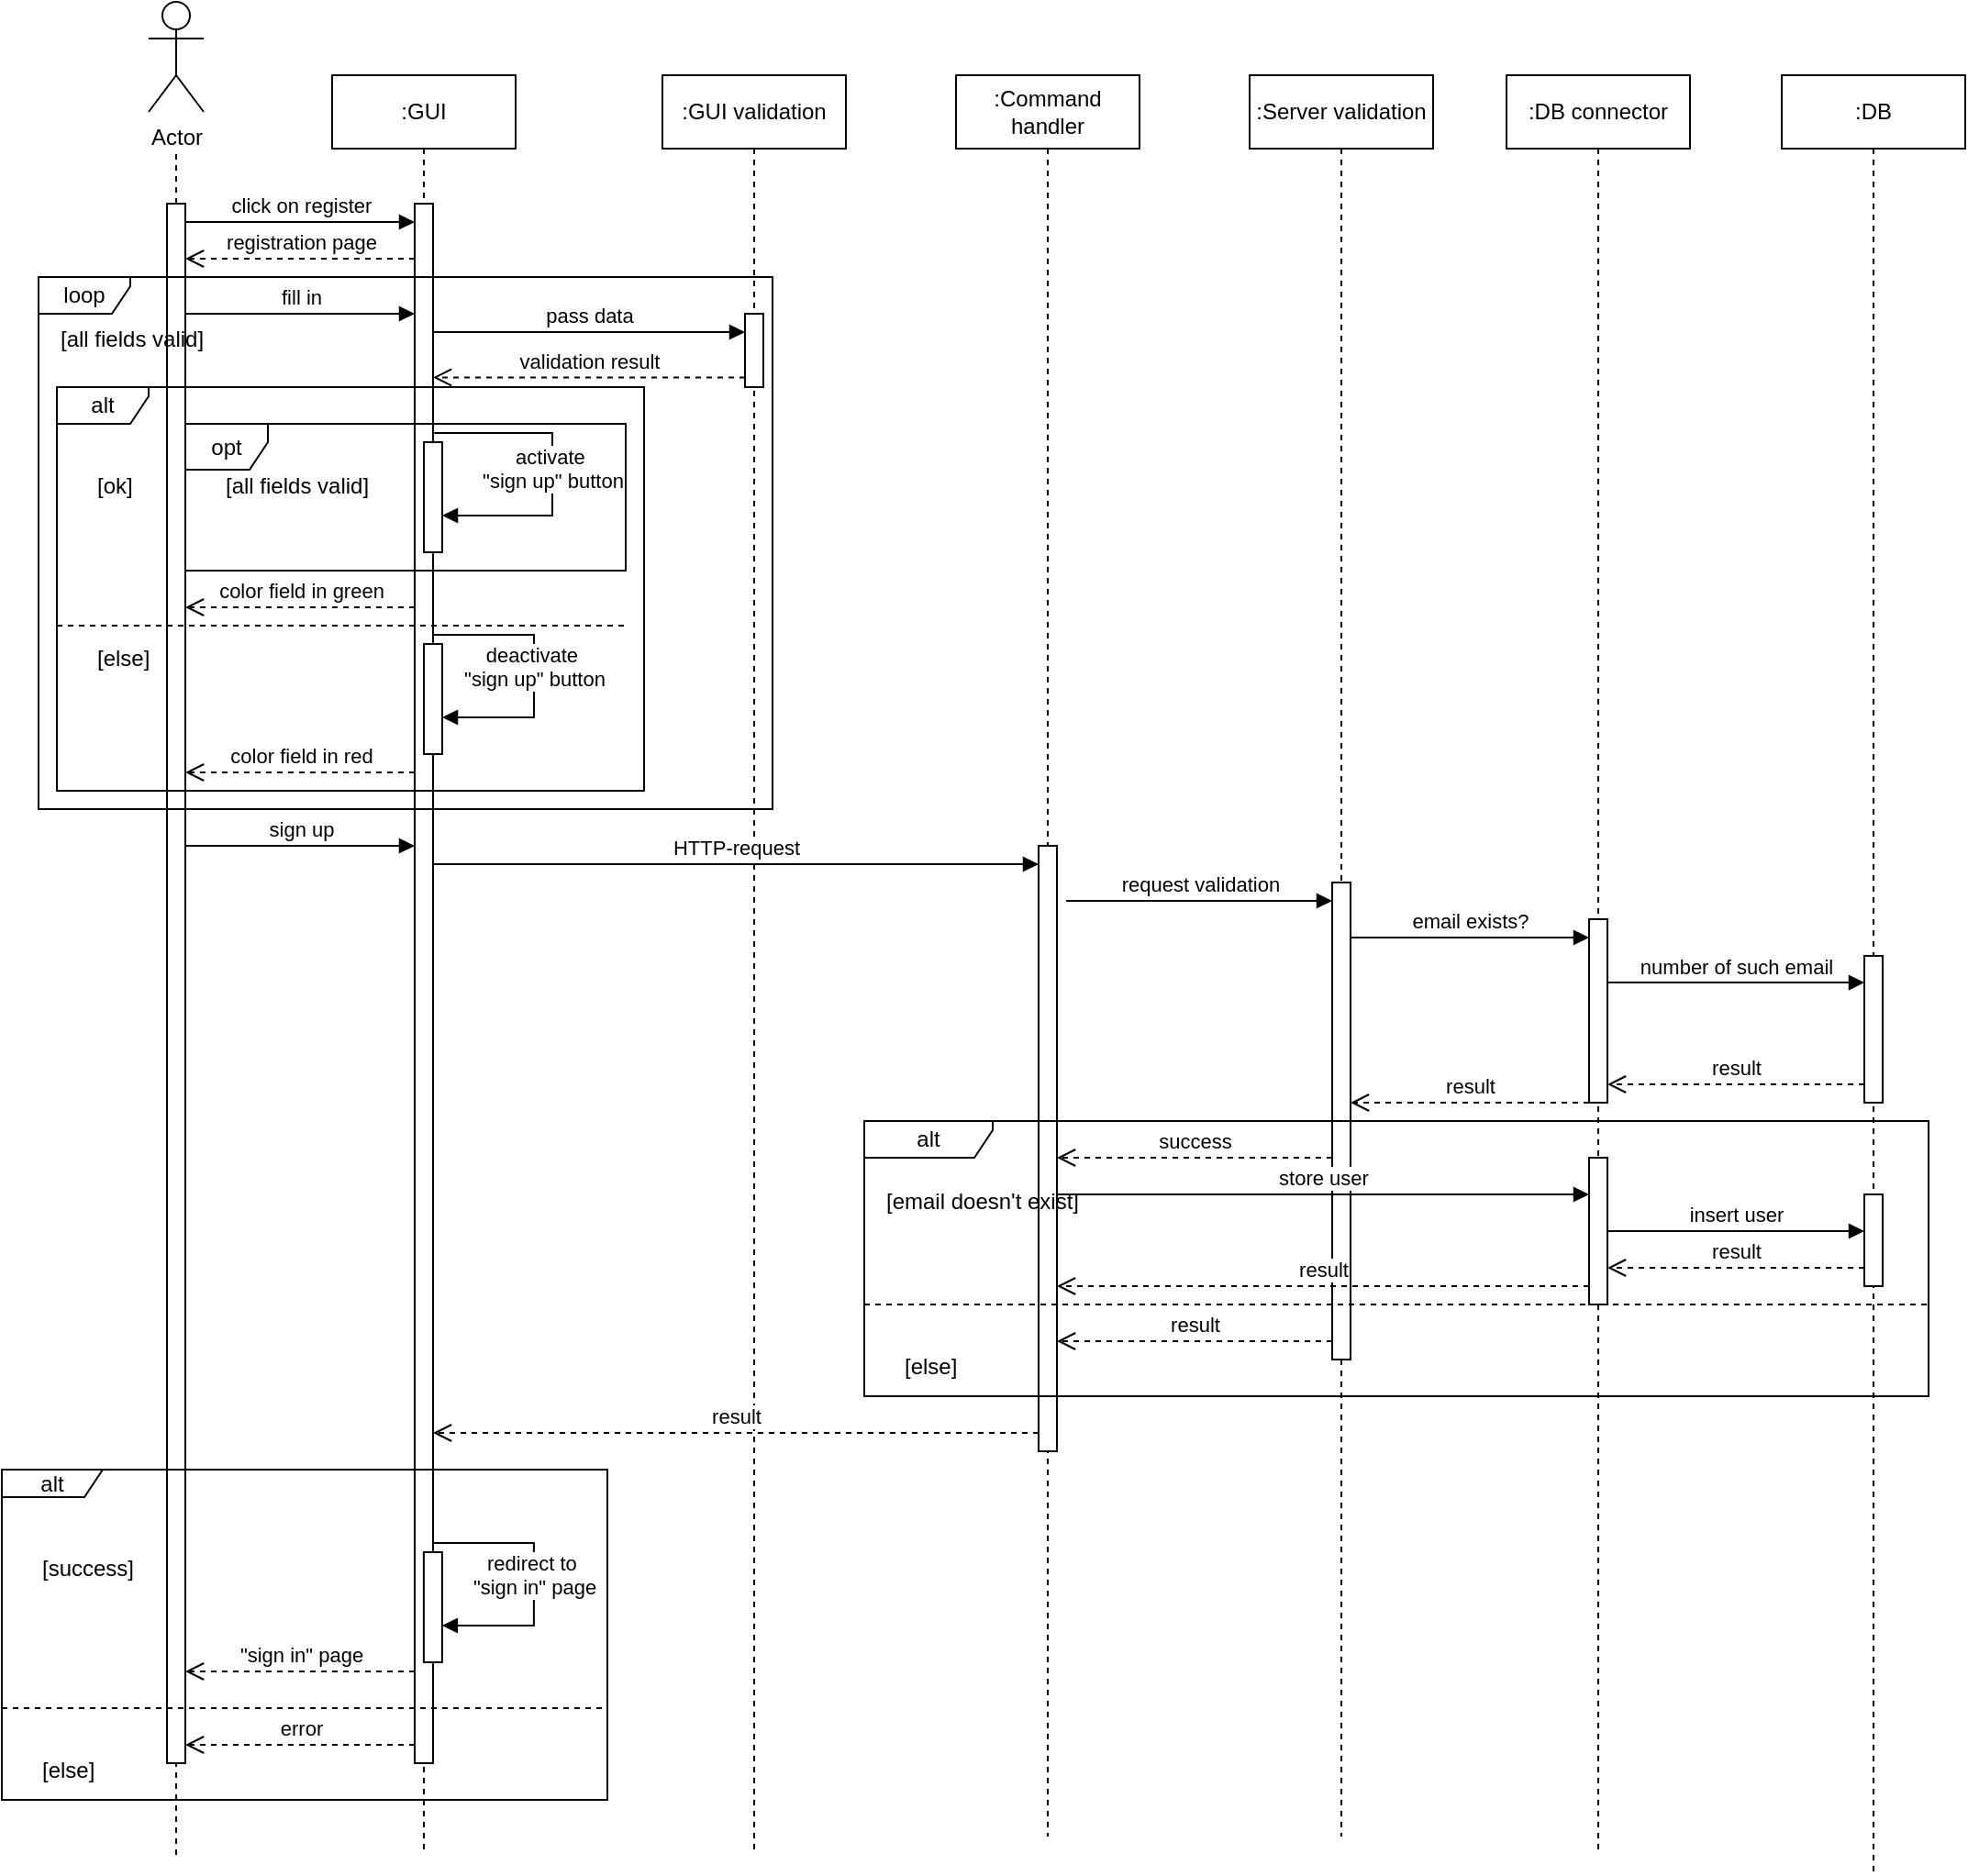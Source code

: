 <mxfile version="24.0.4" type="device">
  <diagram name="Page-1" id="2YBvvXClWsGukQMizWep">
    <mxGraphModel dx="2284" dy="1954" grid="1" gridSize="10" guides="1" tooltips="1" connect="1" arrows="1" fold="1" page="1" pageScale="1" pageWidth="850" pageHeight="1100" math="0" shadow="0">
      <root>
        <mxCell id="0" />
        <mxCell id="1" parent="0" />
        <mxCell id="aM9ryv3xv72pqoxQDRHE-1" value=":GUI" style="shape=umlLifeline;perimeter=lifelinePerimeter;whiteSpace=wrap;html=1;container=0;dropTarget=0;collapsible=0;recursiveResize=0;outlineConnect=0;portConstraint=eastwest;newEdgeStyle={&quot;edgeStyle&quot;:&quot;elbowEdgeStyle&quot;,&quot;elbow&quot;:&quot;vertical&quot;,&quot;curved&quot;:0,&quot;rounded&quot;:0};" parent="1" vertex="1">
          <mxGeometry x="40" y="30" width="100" height="970" as="geometry" />
        </mxCell>
        <mxCell id="aM9ryv3xv72pqoxQDRHE-2" value="" style="html=1;points=[];perimeter=orthogonalPerimeter;outlineConnect=0;targetShapes=umlLifeline;portConstraint=eastwest;newEdgeStyle={&quot;edgeStyle&quot;:&quot;elbowEdgeStyle&quot;,&quot;elbow&quot;:&quot;vertical&quot;,&quot;curved&quot;:0,&quot;rounded&quot;:0};" parent="aM9ryv3xv72pqoxQDRHE-1" vertex="1">
          <mxGeometry x="45" y="70" width="10" height="850" as="geometry" />
        </mxCell>
        <mxCell id="BkvkmUMkXavDiM1oEpL3-14" value="" style="html=1;points=[];perimeter=orthogonalPerimeter;outlineConnect=0;targetShapes=umlLifeline;portConstraint=eastwest;newEdgeStyle={&quot;edgeStyle&quot;:&quot;elbowEdgeStyle&quot;,&quot;elbow&quot;:&quot;vertical&quot;,&quot;curved&quot;:0,&quot;rounded&quot;:0};" parent="aM9ryv3xv72pqoxQDRHE-1" vertex="1">
          <mxGeometry x="50" y="200" width="10" height="60" as="geometry" />
        </mxCell>
        <mxCell id="BkvkmUMkXavDiM1oEpL3-13" value="activate&amp;nbsp;&lt;div&gt;&quot;sign up&quot; button&lt;/div&gt;" style="html=1;verticalAlign=bottom;endArrow=block;edgeStyle=orthogonalEdgeStyle;elbow=horizontal;rounded=0;" parent="aM9ryv3xv72pqoxQDRHE-1" source="aM9ryv3xv72pqoxQDRHE-2" target="BkvkmUMkXavDiM1oEpL3-14" edge="1">
          <mxGeometry x="0.176" relative="1" as="geometry">
            <mxPoint x="95" y="194.97" as="sourcePoint" />
            <Array as="points">
              <mxPoint x="120" y="195" />
              <mxPoint x="120" y="240" />
            </Array>
            <mxPoint x="100" y="259.999" as="targetPoint" />
            <mxPoint as="offset" />
          </mxGeometry>
        </mxCell>
        <mxCell id="aM9ryv3xv72pqoxQDRHE-5" value=":GUI validation" style="shape=umlLifeline;perimeter=lifelinePerimeter;whiteSpace=wrap;html=1;container=0;dropTarget=0;collapsible=0;recursiveResize=0;outlineConnect=0;portConstraint=eastwest;newEdgeStyle={&quot;edgeStyle&quot;:&quot;elbowEdgeStyle&quot;,&quot;elbow&quot;:&quot;vertical&quot;,&quot;curved&quot;:0,&quot;rounded&quot;:0};" parent="1" vertex="1">
          <mxGeometry x="220" y="30" width="100" height="970" as="geometry" />
        </mxCell>
        <mxCell id="aM9ryv3xv72pqoxQDRHE-6" value="" style="html=1;points=[];perimeter=orthogonalPerimeter;outlineConnect=0;targetShapes=umlLifeline;portConstraint=eastwest;newEdgeStyle={&quot;edgeStyle&quot;:&quot;elbowEdgeStyle&quot;,&quot;elbow&quot;:&quot;vertical&quot;,&quot;curved&quot;:0,&quot;rounded&quot;:0};" parent="aM9ryv3xv72pqoxQDRHE-5" vertex="1">
          <mxGeometry x="45" y="130" width="10" height="40" as="geometry" />
        </mxCell>
        <mxCell id="QLpWfq_dHeG4VFFPkYtZ-1" value="Actor" style="shape=umlActor;verticalLabelPosition=bottom;verticalAlign=top;html=1;outlineConnect=0;" parent="1" vertex="1">
          <mxGeometry x="-60" y="-10" width="30" height="60" as="geometry" />
        </mxCell>
        <mxCell id="QLpWfq_dHeG4VFFPkYtZ-3" value="" style="endArrow=none;dashed=1;html=1;rounded=0;" parent="1" source="BkvkmUMkXavDiM1oEpL3-1" edge="1">
          <mxGeometry width="50" height="50" relative="1" as="geometry">
            <mxPoint x="-45" y="620" as="sourcePoint" />
            <mxPoint x="-45" y="70" as="targetPoint" />
          </mxGeometry>
        </mxCell>
        <mxCell id="QLpWfq_dHeG4VFFPkYtZ-4" value=":Command handler" style="shape=umlLifeline;perimeter=lifelinePerimeter;whiteSpace=wrap;html=1;container=0;dropTarget=0;collapsible=0;recursiveResize=0;outlineConnect=0;portConstraint=eastwest;newEdgeStyle={&quot;edgeStyle&quot;:&quot;elbowEdgeStyle&quot;,&quot;elbow&quot;:&quot;vertical&quot;,&quot;curved&quot;:0,&quot;rounded&quot;:0};" parent="1" vertex="1">
          <mxGeometry x="380" y="30" width="100" height="960" as="geometry" />
        </mxCell>
        <mxCell id="QLpWfq_dHeG4VFFPkYtZ-5" value="" style="html=1;points=[];perimeter=orthogonalPerimeter;outlineConnect=0;targetShapes=umlLifeline;portConstraint=eastwest;newEdgeStyle={&quot;edgeStyle&quot;:&quot;elbowEdgeStyle&quot;,&quot;elbow&quot;:&quot;vertical&quot;,&quot;curved&quot;:0,&quot;rounded&quot;:0};" parent="QLpWfq_dHeG4VFFPkYtZ-4" vertex="1">
          <mxGeometry x="45" y="420" width="10" height="330" as="geometry" />
        </mxCell>
        <mxCell id="QLpWfq_dHeG4VFFPkYtZ-6" value=":Server validation" style="shape=umlLifeline;perimeter=lifelinePerimeter;whiteSpace=wrap;html=1;container=0;dropTarget=0;collapsible=0;recursiveResize=0;outlineConnect=0;portConstraint=eastwest;newEdgeStyle={&quot;edgeStyle&quot;:&quot;elbowEdgeStyle&quot;,&quot;elbow&quot;:&quot;vertical&quot;,&quot;curved&quot;:0,&quot;rounded&quot;:0};" parent="1" vertex="1">
          <mxGeometry x="540" y="30" width="100" height="960" as="geometry" />
        </mxCell>
        <mxCell id="QLpWfq_dHeG4VFFPkYtZ-7" value="" style="html=1;points=[];perimeter=orthogonalPerimeter;outlineConnect=0;targetShapes=umlLifeline;portConstraint=eastwest;newEdgeStyle={&quot;edgeStyle&quot;:&quot;elbowEdgeStyle&quot;,&quot;elbow&quot;:&quot;vertical&quot;,&quot;curved&quot;:0,&quot;rounded&quot;:0};" parent="QLpWfq_dHeG4VFFPkYtZ-6" vertex="1">
          <mxGeometry x="45" y="440" width="10" height="260" as="geometry" />
        </mxCell>
        <mxCell id="QLpWfq_dHeG4VFFPkYtZ-8" value=":DB connector" style="shape=umlLifeline;perimeter=lifelinePerimeter;whiteSpace=wrap;html=1;container=0;dropTarget=0;collapsible=0;recursiveResize=0;outlineConnect=0;portConstraint=eastwest;newEdgeStyle={&quot;edgeStyle&quot;:&quot;elbowEdgeStyle&quot;,&quot;elbow&quot;:&quot;vertical&quot;,&quot;curved&quot;:0,&quot;rounded&quot;:0};" parent="1" vertex="1">
          <mxGeometry x="680" y="30" width="100" height="970" as="geometry" />
        </mxCell>
        <mxCell id="QLpWfq_dHeG4VFFPkYtZ-9" value="" style="html=1;points=[];perimeter=orthogonalPerimeter;outlineConnect=0;targetShapes=umlLifeline;portConstraint=eastwest;newEdgeStyle={&quot;edgeStyle&quot;:&quot;elbowEdgeStyle&quot;,&quot;elbow&quot;:&quot;vertical&quot;,&quot;curved&quot;:0,&quot;rounded&quot;:0};" parent="QLpWfq_dHeG4VFFPkYtZ-8" vertex="1">
          <mxGeometry x="45" y="460" width="10" height="100" as="geometry" />
        </mxCell>
        <mxCell id="BkvkmUMkXavDiM1oEpL3-50" value="" style="html=1;points=[];perimeter=orthogonalPerimeter;outlineConnect=0;targetShapes=umlLifeline;portConstraint=eastwest;newEdgeStyle={&quot;edgeStyle&quot;:&quot;elbowEdgeStyle&quot;,&quot;elbow&quot;:&quot;vertical&quot;,&quot;curved&quot;:0,&quot;rounded&quot;:0};" parent="QLpWfq_dHeG4VFFPkYtZ-8" vertex="1">
          <mxGeometry x="45" y="590" width="10" height="80" as="geometry" />
        </mxCell>
        <mxCell id="QLpWfq_dHeG4VFFPkYtZ-10" value=":DB" style="shape=umlLifeline;perimeter=lifelinePerimeter;whiteSpace=wrap;html=1;container=0;dropTarget=0;collapsible=0;recursiveResize=0;outlineConnect=0;portConstraint=eastwest;newEdgeStyle={&quot;edgeStyle&quot;:&quot;elbowEdgeStyle&quot;,&quot;elbow&quot;:&quot;vertical&quot;,&quot;curved&quot;:0,&quot;rounded&quot;:0};" parent="1" vertex="1">
          <mxGeometry x="830" y="30" width="100" height="980" as="geometry" />
        </mxCell>
        <mxCell id="QLpWfq_dHeG4VFFPkYtZ-11" value="" style="html=1;points=[];perimeter=orthogonalPerimeter;outlineConnect=0;targetShapes=umlLifeline;portConstraint=eastwest;newEdgeStyle={&quot;edgeStyle&quot;:&quot;elbowEdgeStyle&quot;,&quot;elbow&quot;:&quot;vertical&quot;,&quot;curved&quot;:0,&quot;rounded&quot;:0};" parent="QLpWfq_dHeG4VFFPkYtZ-10" vertex="1">
          <mxGeometry x="45" y="480" width="10" height="80" as="geometry" />
        </mxCell>
        <mxCell id="BkvkmUMkXavDiM1oEpL3-2" value="" style="endArrow=none;dashed=1;html=1;rounded=0;" parent="1" target="BkvkmUMkXavDiM1oEpL3-1" edge="1">
          <mxGeometry width="50" height="50" relative="1" as="geometry">
            <mxPoint x="-45" y="1000" as="sourcePoint" />
            <mxPoint x="-45" y="70" as="targetPoint" />
          </mxGeometry>
        </mxCell>
        <mxCell id="BkvkmUMkXavDiM1oEpL3-1" value="" style="html=1;points=[];perimeter=orthogonalPerimeter;outlineConnect=0;targetShapes=umlLifeline;portConstraint=eastwest;newEdgeStyle={&quot;edgeStyle&quot;:&quot;elbowEdgeStyle&quot;,&quot;elbow&quot;:&quot;vertical&quot;,&quot;curved&quot;:0,&quot;rounded&quot;:0};" parent="1" vertex="1">
          <mxGeometry x="-50" y="100" width="10" height="850" as="geometry" />
        </mxCell>
        <mxCell id="BkvkmUMkXavDiM1oEpL3-3" value="click on register" style="html=1;verticalAlign=bottom;endArrow=block;edgeStyle=elbowEdgeStyle;elbow=horizontal;curved=0;rounded=0;" parent="1" edge="1">
          <mxGeometry relative="1" as="geometry">
            <mxPoint x="-40" y="110" as="sourcePoint" />
            <Array as="points">
              <mxPoint x="20" y="110" />
            </Array>
            <mxPoint x="85" y="110" as="targetPoint" />
          </mxGeometry>
        </mxCell>
        <mxCell id="BkvkmUMkXavDiM1oEpL3-4" value="loop" style="shape=umlFrame;whiteSpace=wrap;html=1;pointerEvents=0;recursiveResize=0;container=1;collapsible=0;width=50;height=20;verticalAlign=middle;" parent="1" vertex="1">
          <mxGeometry x="-120" y="140" width="400" height="290" as="geometry" />
        </mxCell>
        <mxCell id="BkvkmUMkXavDiM1oEpL3-5" value="[all fields valid]" style="text;html=1;" parent="BkvkmUMkXavDiM1oEpL3-4" vertex="1">
          <mxGeometry width="100" height="20" relative="1" as="geometry">
            <mxPoint x="10" y="20" as="offset" />
          </mxGeometry>
        </mxCell>
        <mxCell id="aM9ryv3xv72pqoxQDRHE-8" value="validation result" style="html=1;verticalAlign=bottom;endArrow=open;dashed=1;endSize=8;edgeStyle=elbowEdgeStyle;elbow=vertical;curved=0;rounded=0;" parent="BkvkmUMkXavDiM1oEpL3-4" source="aM9ryv3xv72pqoxQDRHE-6" target="aM9ryv3xv72pqoxQDRHE-2" edge="1">
          <mxGeometry relative="1" as="geometry">
            <mxPoint x="180" y="54.71" as="targetPoint" />
            <Array as="points">
              <mxPoint x="275" y="54.71" />
            </Array>
            <mxPoint x="350" y="59.93" as="sourcePoint" />
          </mxGeometry>
        </mxCell>
        <mxCell id="BkvkmUMkXavDiM1oEpL3-9" value="alt" style="shape=umlFrame;whiteSpace=wrap;html=1;pointerEvents=0;recursiveResize=0;container=1;collapsible=0;width=50;height=20;" parent="BkvkmUMkXavDiM1oEpL3-4" vertex="1">
          <mxGeometry x="10" y="60" width="320" height="220" as="geometry" />
        </mxCell>
        <mxCell id="BkvkmUMkXavDiM1oEpL3-10" value="[ok]" style="text;html=1;" parent="BkvkmUMkXavDiM1oEpL3-9" vertex="1">
          <mxGeometry width="100" height="20" relative="1" as="geometry">
            <mxPoint x="20" y="40" as="offset" />
          </mxGeometry>
        </mxCell>
        <mxCell id="BkvkmUMkXavDiM1oEpL3-11" value="[else]" style="line;strokeWidth=1;dashed=1;labelPosition=center;verticalLabelPosition=bottom;align=left;verticalAlign=middle;spacingLeft=20;spacingTop=15;html=1;whiteSpace=wrap;" parent="BkvkmUMkXavDiM1oEpL3-9" vertex="1">
          <mxGeometry y="125" width="310" height="10" as="geometry" />
        </mxCell>
        <mxCell id="BkvkmUMkXavDiM1oEpL3-17" value="opt" style="shape=umlFrame;whiteSpace=wrap;html=1;pointerEvents=0;recursiveResize=0;container=1;collapsible=0;width=45;height=25;" parent="BkvkmUMkXavDiM1oEpL3-9" vertex="1">
          <mxGeometry x="70" y="20" width="240" height="80" as="geometry" />
        </mxCell>
        <mxCell id="BkvkmUMkXavDiM1oEpL3-18" value="[all fields valid]" style="text;html=1;" parent="BkvkmUMkXavDiM1oEpL3-17" vertex="1">
          <mxGeometry width="100" height="20" relative="1" as="geometry">
            <mxPoint x="20" y="20" as="offset" />
          </mxGeometry>
        </mxCell>
        <mxCell id="BkvkmUMkXavDiM1oEpL3-24" value="" style="html=1;points=[];perimeter=orthogonalPerimeter;outlineConnect=0;targetShapes=umlLifeline;portConstraint=eastwest;newEdgeStyle={&quot;edgeStyle&quot;:&quot;elbowEdgeStyle&quot;,&quot;elbow&quot;:&quot;vertical&quot;,&quot;curved&quot;:0,&quot;rounded&quot;:0};" parent="BkvkmUMkXavDiM1oEpL3-9" vertex="1">
          <mxGeometry x="200" y="140" width="10" height="60" as="geometry" />
        </mxCell>
        <mxCell id="BkvkmUMkXavDiM1oEpL3-7" value="registration page" style="html=1;verticalAlign=bottom;endArrow=open;dashed=1;endSize=8;edgeStyle=elbowEdgeStyle;elbow=vertical;curved=0;rounded=0;" parent="1" edge="1">
          <mxGeometry relative="1" as="geometry">
            <mxPoint x="-40" y="130" as="targetPoint" />
            <Array as="points">
              <mxPoint x="30" y="130" />
            </Array>
            <mxPoint x="85" y="130" as="sourcePoint" />
          </mxGeometry>
        </mxCell>
        <mxCell id="aM9ryv3xv72pqoxQDRHE-7" value="fill in" style="html=1;verticalAlign=bottom;endArrow=block;edgeStyle=elbowEdgeStyle;elbow=horizontal;curved=0;rounded=0;" parent="1" source="BkvkmUMkXavDiM1oEpL3-1" target="aM9ryv3xv72pqoxQDRHE-2" edge="1">
          <mxGeometry relative="1" as="geometry">
            <mxPoint x="-30" y="160" as="sourcePoint" />
            <Array as="points">
              <mxPoint x="55" y="160" />
            </Array>
            <mxPoint x="140" y="160" as="targetPoint" />
          </mxGeometry>
        </mxCell>
        <mxCell id="BkvkmUMkXavDiM1oEpL3-8" value="pass data" style="html=1;verticalAlign=bottom;endArrow=block;edgeStyle=elbowEdgeStyle;elbow=horizontal;curved=0;rounded=0;" parent="1" source="aM9ryv3xv72pqoxQDRHE-2" target="aM9ryv3xv72pqoxQDRHE-6" edge="1">
          <mxGeometry relative="1" as="geometry">
            <mxPoint x="-30" y="170" as="sourcePoint" />
            <Array as="points">
              <mxPoint x="130" y="170" />
            </Array>
            <mxPoint x="95" y="170" as="targetPoint" />
          </mxGeometry>
        </mxCell>
        <mxCell id="BkvkmUMkXavDiM1oEpL3-21" value="color field in green" style="html=1;verticalAlign=bottom;endArrow=open;dashed=1;endSize=8;edgeStyle=elbowEdgeStyle;elbow=vertical;curved=0;rounded=0;" parent="1" source="aM9ryv3xv72pqoxQDRHE-2" target="BkvkmUMkXavDiM1oEpL3-1" edge="1">
          <mxGeometry relative="1" as="geometry">
            <mxPoint x="-50" y="320" as="targetPoint" />
            <Array as="points">
              <mxPoint x="10" y="320" />
            </Array>
            <mxPoint x="75" y="320" as="sourcePoint" />
          </mxGeometry>
        </mxCell>
        <mxCell id="BkvkmUMkXavDiM1oEpL3-22" value="color field in red" style="html=1;verticalAlign=bottom;endArrow=open;dashed=1;endSize=8;edgeStyle=elbowEdgeStyle;elbow=vertical;curved=0;rounded=0;" parent="1" source="aM9ryv3xv72pqoxQDRHE-2" target="BkvkmUMkXavDiM1oEpL3-1" edge="1">
          <mxGeometry relative="1" as="geometry">
            <mxPoint x="-50" y="410" as="targetPoint" />
            <Array as="points">
              <mxPoint x="20" y="410" />
            </Array>
            <mxPoint x="75" y="410" as="sourcePoint" />
          </mxGeometry>
        </mxCell>
        <mxCell id="BkvkmUMkXavDiM1oEpL3-23" value="deactivate&amp;nbsp;&lt;div&gt;&quot;sign up&quot; button&lt;/div&gt;" style="html=1;verticalAlign=bottom;endArrow=block;edgeStyle=orthogonalEdgeStyle;elbow=horizontal;rounded=0;" parent="1" source="aM9ryv3xv72pqoxQDRHE-2" target="BkvkmUMkXavDiM1oEpL3-24" edge="1">
          <mxGeometry x="0.176" relative="1" as="geometry">
            <mxPoint x="85" y="335" as="sourcePoint" />
            <Array as="points">
              <mxPoint x="150" y="335" />
              <mxPoint x="150" y="380" />
            </Array>
            <mxPoint x="130" y="399.999" as="targetPoint" />
            <mxPoint as="offset" />
          </mxGeometry>
        </mxCell>
        <mxCell id="BkvkmUMkXavDiM1oEpL3-26" value="sign up" style="html=1;verticalAlign=bottom;endArrow=block;edgeStyle=elbowEdgeStyle;elbow=horizontal;curved=0;rounded=0;" parent="1" edge="1">
          <mxGeometry relative="1" as="geometry">
            <mxPoint x="-40" y="450" as="sourcePoint" />
            <Array as="points" />
            <mxPoint x="85" y="450" as="targetPoint" />
          </mxGeometry>
        </mxCell>
        <mxCell id="BkvkmUMkXavDiM1oEpL3-27" value="HTTP-request" style="html=1;verticalAlign=bottom;endArrow=block;elbow=horizontal;rounded=0;" parent="1" edge="1">
          <mxGeometry relative="1" as="geometry">
            <mxPoint x="95" y="460" as="sourcePoint" />
            <mxPoint x="425" y="460" as="targetPoint" />
          </mxGeometry>
        </mxCell>
        <mxCell id="BkvkmUMkXavDiM1oEpL3-28" value="request validation" style="html=1;verticalAlign=bottom;endArrow=block;elbow=horizontal;rounded=0;" parent="1" target="QLpWfq_dHeG4VFFPkYtZ-7" edge="1">
          <mxGeometry relative="1" as="geometry">
            <mxPoint x="440" y="480" as="sourcePoint" />
            <Array as="points">
              <mxPoint x="585" y="480" />
            </Array>
            <mxPoint x="590" y="480" as="targetPoint" />
          </mxGeometry>
        </mxCell>
        <mxCell id="BkvkmUMkXavDiM1oEpL3-29" value="email exists?" style="html=1;verticalAlign=bottom;endArrow=block;elbow=horizontal;rounded=0;" parent="1" source="QLpWfq_dHeG4VFFPkYtZ-7" target="QLpWfq_dHeG4VFFPkYtZ-9" edge="1">
          <mxGeometry relative="1" as="geometry">
            <mxPoint x="450" y="490" as="sourcePoint" />
            <Array as="points">
              <mxPoint x="670" y="500" />
            </Array>
            <mxPoint x="595" y="490" as="targetPoint" />
          </mxGeometry>
        </mxCell>
        <mxCell id="BkvkmUMkXavDiM1oEpL3-30" value="number of such email" style="html=1;verticalAlign=bottom;endArrow=block;elbow=horizontal;rounded=0;" parent="1" edge="1">
          <mxGeometry relative="1" as="geometry">
            <mxPoint x="735" y="524.52" as="sourcePoint" />
            <Array as="points" />
            <mxPoint x="875" y="524.52" as="targetPoint" />
          </mxGeometry>
        </mxCell>
        <mxCell id="BkvkmUMkXavDiM1oEpL3-31" value="result" style="html=1;verticalAlign=bottom;endArrow=open;dashed=1;endSize=8;edgeStyle=elbowEdgeStyle;elbow=vertical;curved=0;rounded=0;" parent="1" source="QLpWfq_dHeG4VFFPkYtZ-11" target="QLpWfq_dHeG4VFFPkYtZ-9" edge="1">
          <mxGeometry relative="1" as="geometry">
            <mxPoint x="760" y="580" as="targetPoint" />
            <Array as="points">
              <mxPoint x="835" y="580" />
            </Array>
            <mxPoint x="900" y="580" as="sourcePoint" />
          </mxGeometry>
        </mxCell>
        <mxCell id="BkvkmUMkXavDiM1oEpL3-32" value="alt" style="shape=umlFrame;whiteSpace=wrap;html=1;pointerEvents=0;recursiveResize=0;container=1;collapsible=0;width=70;height=20;" parent="1" vertex="1">
          <mxGeometry x="330" y="600" width="580" height="150" as="geometry" />
        </mxCell>
        <mxCell id="BkvkmUMkXavDiM1oEpL3-33" value="[email doesn&#39;t exist]" style="text;html=1;" parent="BkvkmUMkXavDiM1oEpL3-32" vertex="1">
          <mxGeometry width="100" height="20" relative="1" as="geometry">
            <mxPoint x="10" y="30" as="offset" />
          </mxGeometry>
        </mxCell>
        <mxCell id="BkvkmUMkXavDiM1oEpL3-34" value="[else]" style="line;strokeWidth=1;dashed=1;labelPosition=center;verticalLabelPosition=bottom;align=left;verticalAlign=top;spacingLeft=20;spacingTop=15;html=1;whiteSpace=wrap;" parent="BkvkmUMkXavDiM1oEpL3-32" vertex="1">
          <mxGeometry y="95" width="580" height="10" as="geometry" />
        </mxCell>
        <mxCell id="BkvkmUMkXavDiM1oEpL3-36" value="insert user" style="html=1;verticalAlign=bottom;endArrow=block;elbow=horizontal;rounded=0;" parent="BkvkmUMkXavDiM1oEpL3-32" edge="1">
          <mxGeometry relative="1" as="geometry">
            <mxPoint x="405" y="60" as="sourcePoint" />
            <Array as="points" />
            <mxPoint x="545" y="60" as="targetPoint" />
          </mxGeometry>
        </mxCell>
        <mxCell id="BkvkmUMkXavDiM1oEpL3-37" value="result" style="html=1;verticalAlign=bottom;endArrow=open;dashed=1;endSize=8;edgeStyle=elbowEdgeStyle;elbow=vertical;curved=0;rounded=0;" parent="BkvkmUMkXavDiM1oEpL3-32" edge="1">
          <mxGeometry relative="1" as="geometry">
            <mxPoint x="405" y="80" as="targetPoint" />
            <Array as="points">
              <mxPoint x="510" y="80" />
            </Array>
            <mxPoint x="545" y="80" as="sourcePoint" />
          </mxGeometry>
        </mxCell>
        <mxCell id="BkvkmUMkXavDiM1oEpL3-40" value="result" style="html=1;verticalAlign=bottom;endArrow=open;dashed=1;endSize=8;edgeStyle=elbowEdgeStyle;elbow=vertical;curved=0;rounded=0;" parent="BkvkmUMkXavDiM1oEpL3-32" edge="1">
          <mxGeometry relative="1" as="geometry">
            <mxPoint x="105" y="90" as="targetPoint" />
            <Array as="points">
              <mxPoint x="290" y="90" />
            </Array>
            <mxPoint x="395" y="90" as="sourcePoint" />
          </mxGeometry>
        </mxCell>
        <mxCell id="BkvkmUMkXavDiM1oEpL3-51" value="" style="html=1;points=[];perimeter=orthogonalPerimeter;outlineConnect=0;targetShapes=umlLifeline;portConstraint=eastwest;newEdgeStyle={&quot;edgeStyle&quot;:&quot;elbowEdgeStyle&quot;,&quot;elbow&quot;:&quot;vertical&quot;,&quot;curved&quot;:0,&quot;rounded&quot;:0};" parent="BkvkmUMkXavDiM1oEpL3-32" vertex="1">
          <mxGeometry x="545" y="40" width="10" height="50" as="geometry" />
        </mxCell>
        <mxCell id="BkvkmUMkXavDiM1oEpL3-38" value="result" style="html=1;verticalAlign=bottom;endArrow=open;dashed=1;endSize=8;edgeStyle=elbowEdgeStyle;elbow=vertical;curved=0;rounded=0;" parent="1" source="QLpWfq_dHeG4VFFPkYtZ-9" target="QLpWfq_dHeG4VFFPkYtZ-7" edge="1">
          <mxGeometry relative="1" as="geometry">
            <mxPoint x="745" y="590" as="targetPoint" />
            <Array as="points">
              <mxPoint x="660" y="590" />
            </Array>
            <mxPoint x="885" y="590" as="sourcePoint" />
          </mxGeometry>
        </mxCell>
        <mxCell id="BkvkmUMkXavDiM1oEpL3-42" value="result" style="html=1;verticalAlign=bottom;endArrow=open;dashed=1;endSize=8;edgeStyle=elbowEdgeStyle;elbow=vertical;curved=0;rounded=0;" parent="1" source="QLpWfq_dHeG4VFFPkYtZ-5" target="aM9ryv3xv72pqoxQDRHE-2" edge="1">
          <mxGeometry relative="1" as="geometry">
            <mxPoint x="-40.0" y="770" as="targetPoint" />
            <Array as="points">
              <mxPoint x="330" y="770" />
            </Array>
            <mxPoint x="585" y="770" as="sourcePoint" />
          </mxGeometry>
        </mxCell>
        <mxCell id="BkvkmUMkXavDiM1oEpL3-35" value="store user" style="html=1;verticalAlign=bottom;endArrow=block;elbow=horizontal;rounded=0;" parent="1" source="QLpWfq_dHeG4VFFPkYtZ-5" target="BkvkmUMkXavDiM1oEpL3-50" edge="1">
          <mxGeometry relative="1" as="geometry">
            <mxPoint x="440" y="640" as="sourcePoint" />
            <Array as="points">
              <mxPoint x="530" y="640" />
            </Array>
            <mxPoint x="730" y="640" as="targetPoint" />
          </mxGeometry>
        </mxCell>
        <mxCell id="BkvkmUMkXavDiM1oEpL3-41" value="result" style="html=1;verticalAlign=bottom;endArrow=open;dashed=1;endSize=8;edgeStyle=elbowEdgeStyle;elbow=vertical;curved=0;rounded=0;" parent="1" source="QLpWfq_dHeG4VFFPkYtZ-7" target="QLpWfq_dHeG4VFFPkYtZ-5" edge="1">
          <mxGeometry relative="1" as="geometry">
            <mxPoint x="440" y="720" as="targetPoint" />
            <Array as="points">
              <mxPoint x="535" y="720" />
            </Array>
            <mxPoint x="590" y="720" as="sourcePoint" />
          </mxGeometry>
        </mxCell>
        <mxCell id="BkvkmUMkXavDiM1oEpL3-39" value="success" style="html=1;verticalAlign=bottom;endArrow=open;dashed=1;endSize=8;edgeStyle=elbowEdgeStyle;elbow=vertical;curved=0;rounded=0;" parent="1" source="QLpWfq_dHeG4VFFPkYtZ-7" target="QLpWfq_dHeG4VFFPkYtZ-5" edge="1">
          <mxGeometry relative="1" as="geometry">
            <mxPoint x="600" y="620" as="targetPoint" />
            <Array as="points">
              <mxPoint x="520" y="620" />
            </Array>
            <mxPoint x="730" y="620" as="sourcePoint" />
          </mxGeometry>
        </mxCell>
        <mxCell id="BkvkmUMkXavDiM1oEpL3-43" value="alt" style="shape=umlFrame;whiteSpace=wrap;html=1;pointerEvents=0;recursiveResize=0;container=1;collapsible=0;width=55;height=15;" parent="1" vertex="1">
          <mxGeometry x="-140" y="790" width="330" height="180" as="geometry" />
        </mxCell>
        <mxCell id="BkvkmUMkXavDiM1oEpL3-44" value="[success]" style="text;html=1;" parent="BkvkmUMkXavDiM1oEpL3-43" vertex="1">
          <mxGeometry width="100" height="20" relative="1" as="geometry">
            <mxPoint x="20" y="40" as="offset" />
          </mxGeometry>
        </mxCell>
        <mxCell id="BkvkmUMkXavDiM1oEpL3-45" value="[else]" style="line;strokeWidth=1;dashed=1;labelPosition=center;verticalLabelPosition=bottom;align=left;verticalAlign=top;spacingLeft=20;spacingTop=15;html=1;whiteSpace=wrap;" parent="BkvkmUMkXavDiM1oEpL3-43" vertex="1">
          <mxGeometry y="125" width="330" height="10" as="geometry" />
        </mxCell>
        <mxCell id="BkvkmUMkXavDiM1oEpL3-46" value="" style="html=1;points=[];perimeter=orthogonalPerimeter;outlineConnect=0;targetShapes=umlLifeline;portConstraint=eastwest;newEdgeStyle={&quot;edgeStyle&quot;:&quot;elbowEdgeStyle&quot;,&quot;elbow&quot;:&quot;vertical&quot;,&quot;curved&quot;:0,&quot;rounded&quot;:0};" parent="BkvkmUMkXavDiM1oEpL3-43" vertex="1">
          <mxGeometry x="229.94" y="45" width="10" height="60" as="geometry" />
        </mxCell>
        <mxCell id="BkvkmUMkXavDiM1oEpL3-47" value="redirect to&amp;nbsp;&lt;div&gt;&quot;sign in&quot; page&lt;/div&gt;" style="html=1;verticalAlign=bottom;endArrow=block;edgeStyle=orthogonalEdgeStyle;elbow=horizontal;rounded=0;" parent="BkvkmUMkXavDiM1oEpL3-43" target="BkvkmUMkXavDiM1oEpL3-46" edge="1">
          <mxGeometry x="0.176" relative="1" as="geometry">
            <mxPoint x="234.94" y="40" as="sourcePoint" />
            <Array as="points">
              <mxPoint x="289.94" y="40" />
              <mxPoint x="289.94" y="85" />
            </Array>
            <mxPoint x="269.94" y="104.999" as="targetPoint" />
            <mxPoint as="offset" />
          </mxGeometry>
        </mxCell>
        <mxCell id="BkvkmUMkXavDiM1oEpL3-49" value="error" style="html=1;verticalAlign=bottom;endArrow=open;dashed=1;endSize=8;edgeStyle=elbowEdgeStyle;elbow=vertical;curved=0;rounded=0;" parent="BkvkmUMkXavDiM1oEpL3-43" edge="1">
          <mxGeometry relative="1" as="geometry">
            <mxPoint x="100" y="150" as="targetPoint" />
            <Array as="points">
              <mxPoint x="172.5" y="150" />
            </Array>
            <mxPoint x="225" y="150" as="sourcePoint" />
          </mxGeometry>
        </mxCell>
        <mxCell id="BkvkmUMkXavDiM1oEpL3-48" value="&quot;sign in&quot; page" style="html=1;verticalAlign=bottom;endArrow=open;dashed=1;endSize=8;edgeStyle=elbowEdgeStyle;elbow=vertical;curved=0;rounded=0;" parent="1" source="aM9ryv3xv72pqoxQDRHE-2" target="BkvkmUMkXavDiM1oEpL3-1" edge="1">
          <mxGeometry relative="1" as="geometry">
            <mxPoint x="-40" y="895.0" as="targetPoint" />
            <Array as="points">
              <mxPoint x="20" y="900" />
            </Array>
            <mxPoint x="85" y="895.0" as="sourcePoint" />
          </mxGeometry>
        </mxCell>
      </root>
    </mxGraphModel>
  </diagram>
</mxfile>
